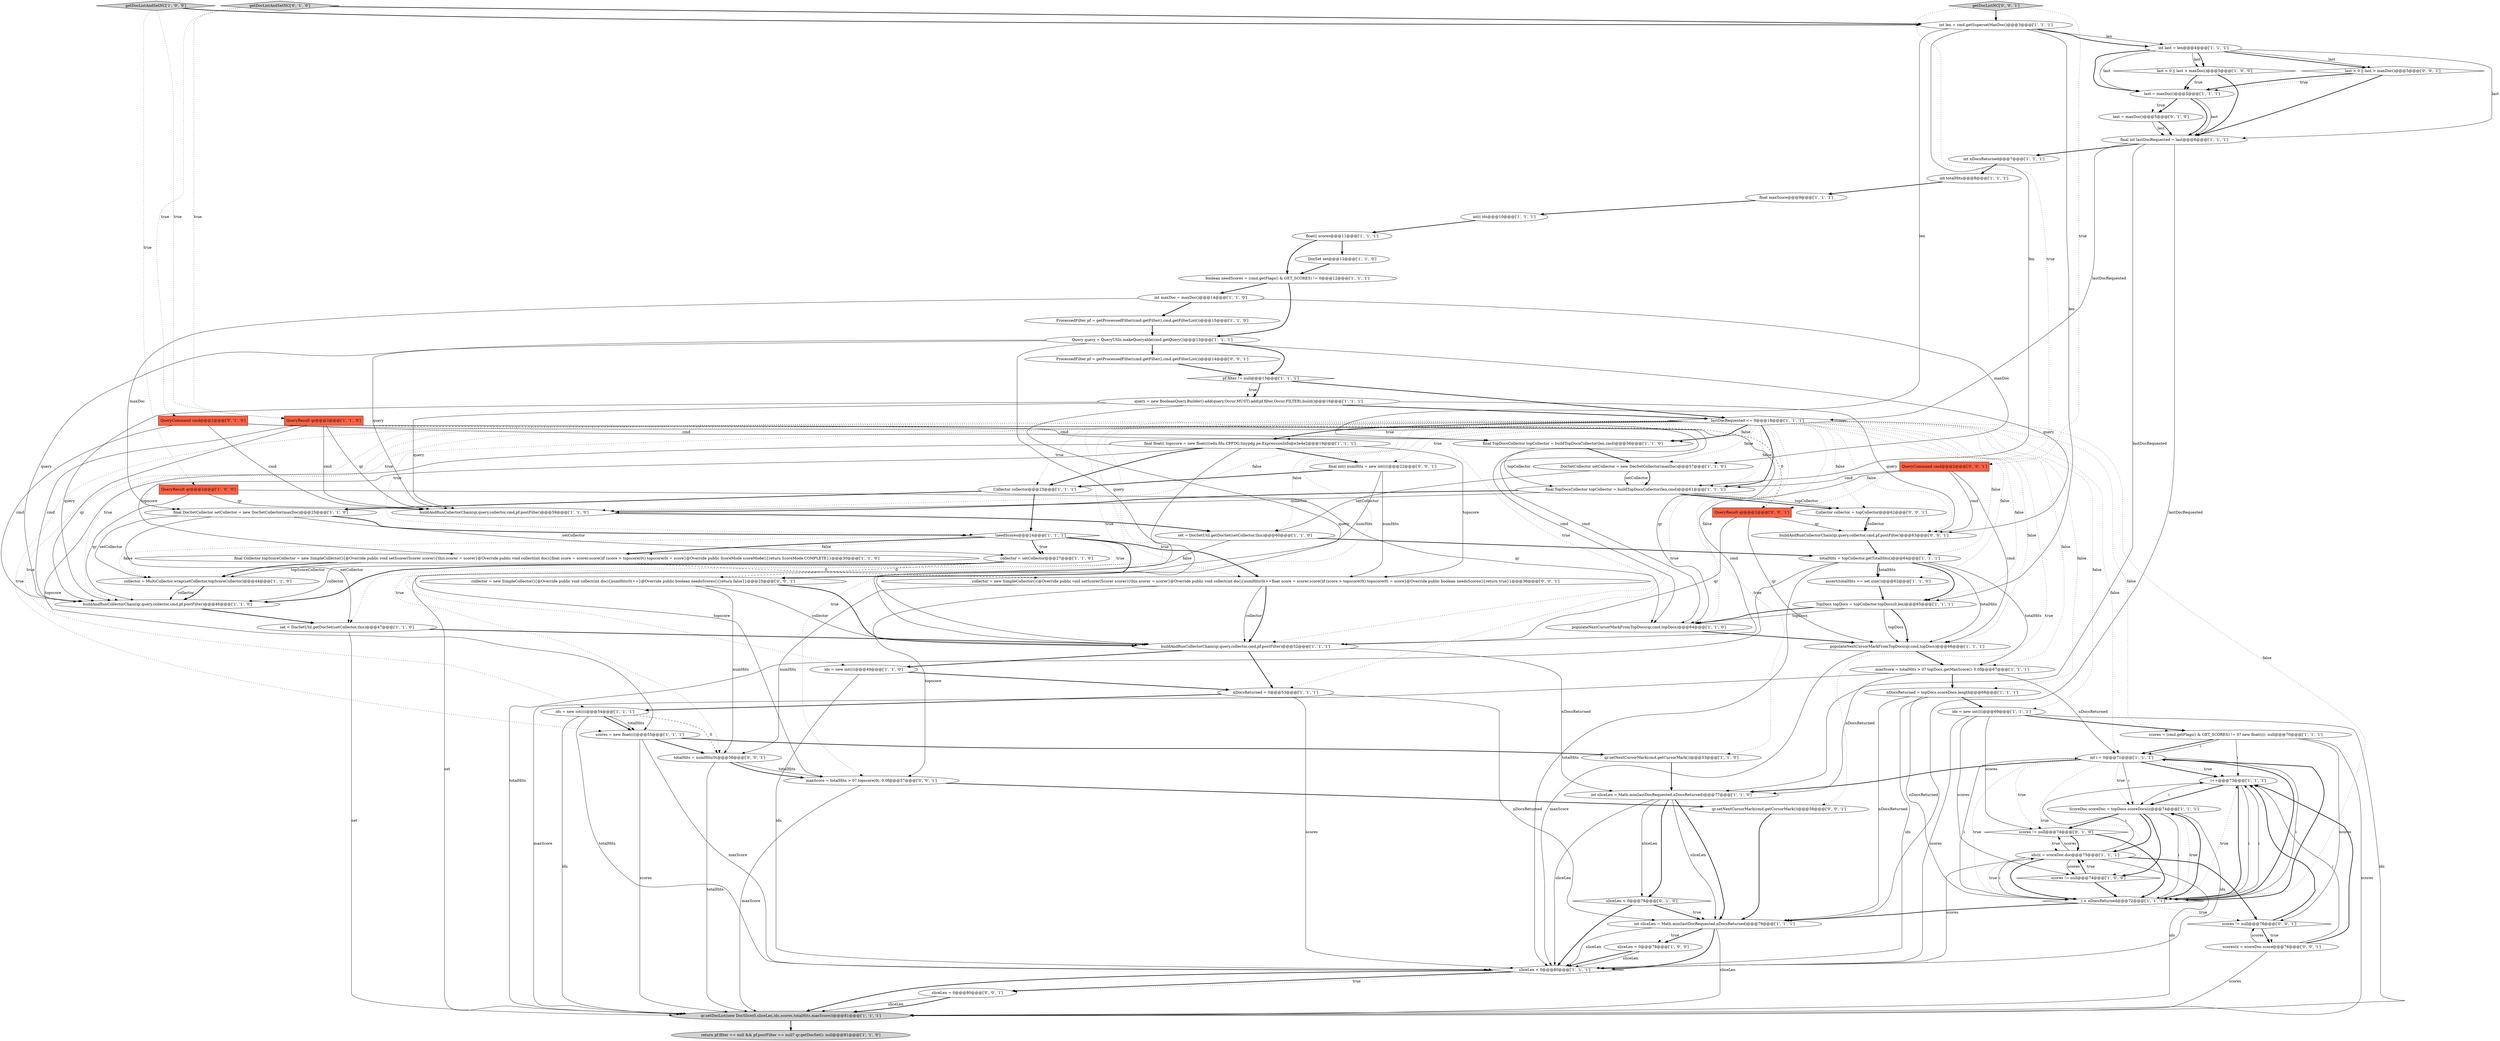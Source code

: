 digraph {
70 [style = filled, label = "buildAndRunCollectorChain(qr,query,collector,cmd,pf.postFilter)@@@63@@@['0', '0', '1']", fillcolor = white, shape = ellipse image = "AAA0AAABBB3BBB"];
16 [style = filled, label = "final TopDocsCollector topCollector = buildTopDocsCollector(len,cmd)@@@61@@@['1', '1', '1']", fillcolor = white, shape = ellipse image = "AAA0AAABBB1BBB"];
43 [style = filled, label = "i++@@@73@@@['1', '1', '1']", fillcolor = white, shape = ellipse image = "AAA0AAABBB1BBB"];
60 [style = filled, label = "float maxScore@@@9@@@['1', '1', '1']", fillcolor = white, shape = ellipse image = "AAA0AAABBB1BBB"];
1 [style = filled, label = "boolean needScores = (cmd.getFlags() & GET_SCORES) != 0@@@12@@@['1', '1', '1']", fillcolor = white, shape = ellipse image = "AAA0AAABBB1BBB"];
20 [style = filled, label = "scores = new float((((@@@55@@@['1', '1', '1']", fillcolor = white, shape = ellipse image = "AAA0AAABBB1BBB"];
38 [style = filled, label = "buildAndRunCollectorChain(qr,query,collector,cmd,pf.postFilter)@@@52@@@['1', '1', '1']", fillcolor = white, shape = ellipse image = "AAA0AAABBB1BBB"];
15 [style = filled, label = "DocSetCollector setCollector = new DocSetCollector(maxDoc)@@@57@@@['1', '1', '0']", fillcolor = white, shape = ellipse image = "AAA0AAABBB1BBB"];
77 [style = filled, label = "qr.setNextCursorMark(cmd.getCursorMark())@@@58@@@['0', '0', '1']", fillcolor = white, shape = ellipse image = "AAA0AAABBB3BBB"];
63 [style = filled, label = "sliceLen < 0@@@78@@@['0', '1', '0']", fillcolor = white, shape = diamond image = "AAA0AAABBB2BBB"];
4 [style = filled, label = "TopDocs topDocs = topCollector.topDocs(0,len)@@@65@@@['1', '1', '1']", fillcolor = white, shape = ellipse image = "AAA0AAABBB1BBB"];
62 [style = filled, label = "QueryCommand cmd@@@2@@@['0', '1', '0']", fillcolor = tomato, shape = box image = "AAA0AAABBB2BBB"];
35 [style = filled, label = "ScoreDoc scoreDoc = topDocs.scoreDocs(i(@@@74@@@['1', '1', '1']", fillcolor = white, shape = ellipse image = "AAA0AAABBB1BBB"];
59 [style = filled, label = "last = maxDoc()@@@5@@@['1', '1', '1']", fillcolor = white, shape = ellipse image = "AAA0AAABBB1BBB"];
3 [style = filled, label = "ids = new int((((@@@54@@@['1', '1', '1']", fillcolor = white, shape = ellipse image = "AAA0AAABBB1BBB"];
29 [style = filled, label = "collector = MultiCollector.wrap(setCollector,topScoreCollector)@@@44@@@['1', '1', '0']", fillcolor = white, shape = ellipse image = "AAA0AAABBB1BBB"];
34 [style = filled, label = "int i = 0@@@71@@@['1', '1', '1']", fillcolor = white, shape = ellipse image = "AAA0AAABBB1BBB"];
52 [style = filled, label = "QueryResult qr@@@2@@@['1', '1', '0']", fillcolor = tomato, shape = box image = "AAA0AAABBB1BBB"];
19 [style = filled, label = "int sliceLen = Math.min(lastDocRequested,nDocsReturned)@@@79@@@['1', '1', '1']", fillcolor = white, shape = ellipse image = "AAA0AAABBB1BBB"];
71 [style = filled, label = "collector = new SimpleCollector(){@Override public void collect(int doc){numHits(0(++}@Override public boolean needsScores(){return false}}@@@25@@@['0', '0', '1']", fillcolor = white, shape = ellipse image = "AAA0AAABBB3BBB"];
75 [style = filled, label = "collector = new SimpleCollector(){@Override public void setScorer(Scorer scorer){this.scorer = scorer}@Override public void collect(int doc){numHits(0(++float score = scorer.score()if (score > topscore(0() topscore(0( = score}@Override public boolean needsScores(){return true}}@@@36@@@['0', '0', '1']", fillcolor = white, shape = ellipse image = "AAA0AAABBB3BBB"];
57 [style = filled, label = "nDocsReturned = topDocs.scoreDocs.length@@@68@@@['1', '1', '1']", fillcolor = white, shape = ellipse image = "AAA0AAABBB1BBB"];
31 [style = filled, label = "int(( ids@@@10@@@['1', '1', '1']", fillcolor = white, shape = ellipse image = "AAA0AAABBB1BBB"];
81 [style = filled, label = "totalHits = numHits(0(@@@56@@@['0', '0', '1']", fillcolor = white, shape = ellipse image = "AAA0AAABBB3BBB"];
40 [style = filled, label = "final int lastDocRequested = last@@@6@@@['1', '1', '1']", fillcolor = white, shape = ellipse image = "AAA0AAABBB1BBB"];
44 [style = filled, label = "int totalHits@@@8@@@['1', '1', '1']", fillcolor = white, shape = ellipse image = "AAA0AAABBB1BBB"];
56 [style = filled, label = "ProcessedFilter pf = getProcessedFilter(cmd.getFilter(),cmd.getFilterList())@@@15@@@['1', '1', '0']", fillcolor = white, shape = ellipse image = "AAA0AAABBB1BBB"];
49 [style = filled, label = "last < 0 || last > maxDoc()@@@5@@@['1', '0', '0']", fillcolor = white, shape = diamond image = "AAA0AAABBB1BBB"];
74 [style = filled, label = "getDocListNC['0', '0', '1']", fillcolor = lightgray, shape = diamond image = "AAA0AAABBB3BBB"];
45 [style = filled, label = "return pf.filter == null && pf.postFilter == null? qr.getDocSet(): null@@@81@@@['1', '1', '0']", fillcolor = lightgray, shape = ellipse image = "AAA0AAABBB1BBB"];
65 [style = filled, label = "scores != null@@@74@@@['0', '1', '0']", fillcolor = white, shape = diamond image = "AAA0AAABBB2BBB"];
22 [style = filled, label = "getDocListAndSetNC['1', '0', '0']", fillcolor = lightgray, shape = diamond image = "AAA0AAABBB1BBB"];
80 [style = filled, label = "scores != null@@@76@@@['0', '0', '1']", fillcolor = white, shape = diamond image = "AAA0AAABBB3BBB"];
17 [style = filled, label = "int sliceLen = Math.min(lastDocRequested,nDocsReturned)@@@77@@@['1', '1', '0']", fillcolor = white, shape = ellipse image = "AAA0AAABBB1BBB"];
33 [style = filled, label = "query = new BooleanQuery.Builder().add(query,Occur.MUST).add(pf.filter,Occur.FILTER).build()@@@16@@@['1', '1', '1']", fillcolor = white, shape = ellipse image = "AAA0AAABBB1BBB"];
7 [style = filled, label = "qr.setDocList(new DocSlice(0,sliceLen,ids,scores,totalHits,maxScore))@@@81@@@['1', '1', '1']", fillcolor = lightgray, shape = ellipse image = "AAA0AAABBB1BBB"];
24 [style = filled, label = "ids(i( = scoreDoc.doc@@@75@@@['1', '1', '1']", fillcolor = white, shape = ellipse image = "AAA0AAABBB1BBB"];
69 [style = filled, label = "Collector collector = topCollector@@@62@@@['0', '0', '1']", fillcolor = white, shape = ellipse image = "AAA0AAABBB3BBB"];
26 [style = filled, label = "ids = new int((((@@@49@@@['1', '1', '0']", fillcolor = white, shape = ellipse image = "AAA0AAABBB1BBB"];
39 [style = filled, label = "final float(( topscore = new float((((edu.fdu.CPPDG.tinypdg.pe.ExpressionInfo@e3e4e2@@@19@@@['1', '1', '1']", fillcolor = white, shape = ellipse image = "AAA0AAABBB1BBB"];
27 [style = filled, label = "nDocsReturned = 0@@@53@@@['1', '1', '1']", fillcolor = white, shape = ellipse image = "AAA0AAABBB1BBB"];
37 [style = filled, label = "scores = (cmd.getFlags() & GET_SCORES) != 0? new float((((: null@@@70@@@['1', '1', '1']", fillcolor = white, shape = ellipse image = "AAA0AAABBB1BBB"];
30 [style = filled, label = "assert(totalHits == set.size())@@@62@@@['1', '1', '0']", fillcolor = white, shape = ellipse image = "AAA0AAABBB1BBB"];
48 [style = filled, label = "final DocSetCollector setCollector = new DocSetCollector(maxDoc)@@@25@@@['1', '1', '0']", fillcolor = white, shape = ellipse image = "AAA0AAABBB1BBB"];
46 [style = filled, label = "DocSet set@@@12@@@['1', '1', '0']", fillcolor = white, shape = ellipse image = "AAA0AAABBB1BBB"];
42 [style = filled, label = "sliceLen < 0@@@80@@@['1', '1', '1']", fillcolor = white, shape = diamond image = "AAA0AAABBB1BBB"];
54 [style = filled, label = "totalHits = topCollector.getTotalHits()@@@64@@@['1', '1', '1']", fillcolor = white, shape = ellipse image = "AAA0AAABBB1BBB"];
64 [style = filled, label = "last = maxDoc()@@@5@@@['0', '1', '0']", fillcolor = white, shape = ellipse image = "AAA0AAABBB2BBB"];
72 [style = filled, label = "last < 0 || last > maxDoc()@@@5@@@['0', '0', '1']", fillcolor = white, shape = diamond image = "AAA0AAABBB3BBB"];
47 [style = filled, label = "set = DocSetUtil.getDocSet(setCollector,this)@@@47@@@['1', '1', '0']", fillcolor = white, shape = ellipse image = "AAA0AAABBB1BBB"];
79 [style = filled, label = "final int(( numHits = new int((((@@@22@@@['0', '0', '1']", fillcolor = white, shape = ellipse image = "AAA0AAABBB3BBB"];
10 [style = filled, label = "buildAndRunCollectorChain(qr,query,collector,cmd,pf.postFilter)@@@59@@@['1', '1', '0']", fillcolor = white, shape = ellipse image = "AAA0AAABBB1BBB"];
6 [style = filled, label = "maxScore = totalHits > 0? topDocs.getMaxScore(): 0.0f@@@67@@@['1', '1', '1']", fillcolor = white, shape = ellipse image = "AAA0AAABBB1BBB"];
61 [style = filled, label = "final TopDocsCollector topCollector = buildTopDocsCollector(len,cmd)@@@56@@@['1', '1', '0']", fillcolor = white, shape = ellipse image = "AAA0AAABBB1BBB"];
14 [style = filled, label = "lastDocRequested <= 0@@@18@@@['1', '1', '1']", fillcolor = white, shape = diamond image = "AAA0AAABBB1BBB"];
9 [style = filled, label = "int maxDoc = maxDoc()@@@14@@@['1', '1', '0']", fillcolor = white, shape = ellipse image = "AAA0AAABBB1BBB"];
36 [style = filled, label = "!needScores@@@24@@@['1', '1', '1']", fillcolor = white, shape = diamond image = "AAA0AAABBB1BBB"];
53 [style = filled, label = "final Collector topScoreCollector = new SimpleCollector(){@Override public void setScorer(Scorer scorer){this.scorer = scorer}@Override public void collect(int doc){float score = scorer.score()if (score > topscore(0() topscore(0( = score}@Override public ScoreMode scoreMode(){return ScoreMode.COMPLETE}}@@@30@@@['1', '1', '0']", fillcolor = white, shape = ellipse image = "AAA0AAABBB1BBB"];
58 [style = filled, label = "collector = setCollector@@@27@@@['1', '1', '0']", fillcolor = white, shape = ellipse image = "AAA0AAABBB1BBB"];
5 [style = filled, label = "scores != null@@@74@@@['1', '0', '0']", fillcolor = white, shape = diamond image = "AAA0AAABBB1BBB"];
12 [style = filled, label = "set = DocSetUtil.getDocSet(setCollector,this)@@@60@@@['1', '1', '0']", fillcolor = white, shape = ellipse image = "AAA0AAABBB1BBB"];
21 [style = filled, label = "int nDocsReturned@@@7@@@['1', '1', '1']", fillcolor = white, shape = ellipse image = "AAA0AAABBB1BBB"];
13 [style = filled, label = "populateNextCursorMarkFromTopDocs(qr,cmd,topDocs)@@@64@@@['1', '1', '0']", fillcolor = white, shape = ellipse image = "AAA0AAABBB1BBB"];
23 [style = filled, label = "populateNextCursorMarkFromTopDocs(qr,cmd,topDocs)@@@66@@@['1', '1', '1']", fillcolor = white, shape = ellipse image = "AAA0AAABBB1BBB"];
51 [style = filled, label = "float(( scores@@@11@@@['1', '1', '1']", fillcolor = white, shape = ellipse image = "AAA0AAABBB1BBB"];
67 [style = filled, label = "sliceLen = 0@@@80@@@['0', '0', '1']", fillcolor = white, shape = ellipse image = "AAA0AAABBB3BBB"];
78 [style = filled, label = "scores(i( = scoreDoc.score@@@76@@@['0', '0', '1']", fillcolor = white, shape = ellipse image = "AAA0AAABBB3BBB"];
28 [style = filled, label = "i < nDocsReturned@@@72@@@['1', '1', '1']", fillcolor = white, shape = diamond image = "AAA0AAABBB1BBB"];
32 [style = filled, label = "Query query = QueryUtils.makeQueryable(cmd.getQuery())@@@13@@@['1', '1', '1']", fillcolor = white, shape = ellipse image = "AAA0AAABBB1BBB"];
0 [style = filled, label = "QueryResult qr@@@2@@@['1', '0', '0']", fillcolor = tomato, shape = box image = "AAA0AAABBB1BBB"];
41 [style = filled, label = "int len = cmd.getSupersetMaxDoc()@@@3@@@['1', '1', '1']", fillcolor = white, shape = ellipse image = "AAA0AAABBB1BBB"];
8 [style = filled, label = "sliceLen = 0@@@78@@@['1', '0', '0']", fillcolor = white, shape = ellipse image = "AAA0AAABBB1BBB"];
66 [style = filled, label = "getDocListAndSetNC['0', '1', '0']", fillcolor = lightgray, shape = diamond image = "AAA0AAABBB2BBB"];
2 [style = filled, label = "int last = len@@@4@@@['1', '1', '1']", fillcolor = white, shape = ellipse image = "AAA0AAABBB1BBB"];
55 [style = filled, label = "pf.filter != null@@@15@@@['1', '1', '1']", fillcolor = white, shape = diamond image = "AAA0AAABBB1BBB"];
68 [style = filled, label = "ProcessedFilter pf = getProcessedFilter(cmd.getFilter(),cmd.getFilterList())@@@14@@@['0', '0', '1']", fillcolor = white, shape = ellipse image = "AAA0AAABBB3BBB"];
76 [style = filled, label = "maxScore = totalHits > 0? topscore(0(: 0.0f@@@57@@@['0', '0', '1']", fillcolor = white, shape = ellipse image = "AAA0AAABBB3BBB"];
18 [style = filled, label = "qr.setNextCursorMark(cmd.getCursorMark())@@@53@@@['1', '1', '0']", fillcolor = white, shape = ellipse image = "AAA0AAABBB1BBB"];
50 [style = filled, label = "Collector collector@@@23@@@['1', '1', '1']", fillcolor = white, shape = ellipse image = "AAA0AAABBB1BBB"];
73 [style = filled, label = "QueryCommand cmd@@@2@@@['0', '0', '1']", fillcolor = tomato, shape = box image = "AAA0AAABBB3BBB"];
25 [style = filled, label = "ids = new int((((@@@69@@@['1', '1', '1']", fillcolor = white, shape = ellipse image = "AAA0AAABBB1BBB"];
82 [style = filled, label = "QueryResult qr@@@2@@@['0', '0', '1']", fillcolor = tomato, shape = box image = "AAA0AAABBB3BBB"];
11 [style = filled, label = "buildAndRunCollectorChain(qr,query,collector,cmd,pf.postFilter)@@@46@@@['1', '1', '0']", fillcolor = white, shape = ellipse image = "AAA0AAABBB1BBB"];
38->26 [style = bold, label=""];
76->7 [style = solid, label="maxScore"];
48->58 [style = solid, label="setCollector"];
29->11 [style = solid, label="collector"];
48->36 [style = bold, label=""];
39->20 [style = solid, label="topscore"];
75->76 [style = solid, label="topscore"];
52->11 [style = solid, label="qr"];
47->7 [style = solid, label="set"];
27->42 [style = solid, label="scores"];
79->75 [style = solid, label="numHits"];
20->7 [style = solid, label="scores"];
55->14 [style = bold, label=""];
25->65 [style = solid, label="scores"];
22->52 [style = dotted, label="true"];
25->7 [style = solid, label="ids"];
8->42 [style = solid, label="sliceLen"];
59->40 [style = bold, label=""];
4->23 [style = solid, label="topDocs"];
59->64 [style = bold, label=""];
32->68 [style = bold, label=""];
14->18 [style = dotted, label="true"];
9->15 [style = solid, label="maxDoc"];
37->43 [style = solid, label="i"];
36->75 [style = bold, label=""];
57->42 [style = solid, label="ids"];
19->8 [style = bold, label=""];
3->81 [style = dashed, label="0"];
14->26 [style = dotted, label="true"];
14->23 [style = dotted, label="false"];
54->30 [style = solid, label="totalHits"];
43->28 [style = bold, label=""];
74->41 [style = bold, label=""];
6->57 [style = bold, label=""];
35->42 [style = solid, label="ids"];
51->1 [style = bold, label=""];
74->82 [style = dotted, label="true"];
54->30 [style = bold, label=""];
53->75 [style = dashed, label="0"];
34->65 [style = dotted, label="true"];
42->67 [style = bold, label=""];
2->49 [style = solid, label="last"];
15->12 [style = solid, label="setCollector"];
25->42 [style = solid, label="scores"];
78->43 [style = solid, label="i"];
75->81 [style = solid, label="numHits"];
43->28 [style = solid, label="i"];
28->34 [style = bold, label=""];
2->59 [style = bold, label=""];
72->59 [style = dotted, label="true"];
52->11 [style = solid, label="cmd"];
62->13 [style = solid, label="cmd"];
54->6 [style = solid, label="totalHits"];
67->7 [style = solid, label="sliceLen"];
32->55 [style = bold, label=""];
24->28 [style = solid, label="i"];
67->7 [style = bold, label=""];
34->28 [style = dotted, label="true"];
15->16 [style = bold, label=""];
40->19 [style = solid, label="lastDocRequested"];
30->4 [style = bold, label=""];
75->38 [style = solid, label="collector"];
4->23 [style = bold, label=""];
24->42 [style = solid, label="scores"];
19->42 [style = solid, label="sliceLen"];
82->70 [style = solid, label="qr"];
65->24 [style = bold, label=""];
36->58 [style = dotted, label="true"];
51->46 [style = bold, label=""];
5->28 [style = bold, label=""];
25->37 [style = bold, label=""];
14->61 [style = dotted, label="false"];
55->33 [style = dotted, label="true"];
21->44 [style = bold, label=""];
14->6 [style = dotted, label="false"];
17->63 [style = bold, label=""];
73->38 [style = solid, label="cmd"];
28->43 [style = solid, label="i"];
17->42 [style = solid, label="sliceLen"];
28->24 [style = dotted, label="true"];
14->48 [style = dotted, label="true"];
14->10 [style = dotted, label="false"];
32->38 [style = solid, label="query"];
24->80 [style = bold, label=""];
62->10 [style = solid, label="cmd"];
53->29 [style = solid, label="topScoreCollector"];
1->9 [style = bold, label=""];
35->65 [style = bold, label=""];
3->42 [style = solid, label="totalHits"];
14->4 [style = dotted, label="false"];
34->28 [style = bold, label=""];
14->39 [style = dotted, label="true"];
8->42 [style = bold, label=""];
32->10 [style = solid, label="query"];
14->36 [style = dotted, label="true"];
14->39 [style = bold, label=""];
20->18 [style = bold, label=""];
39->50 [style = bold, label=""];
73->23 [style = solid, label="cmd"];
42->7 [style = bold, label=""];
22->41 [style = bold, label=""];
36->53 [style = bold, label=""];
76->77 [style = bold, label=""];
28->35 [style = dotted, label="true"];
20->42 [style = solid, label="maxScore"];
28->19 [style = bold, label=""];
57->28 [style = solid, label="nDocsReturned"];
72->59 [style = bold, label=""];
52->10 [style = solid, label="qr"];
2->59 [style = solid, label="last"];
14->15 [style = dotted, label="false"];
61->16 [style = solid, label="topCollector"];
34->17 [style = bold, label=""];
41->2 [style = solid, label="len"];
39->76 [style = solid, label="topscore"];
64->40 [style = solid, label="last"];
71->81 [style = solid, label="numHits"];
58->11 [style = bold, label=""];
26->42 [style = solid, label="ids"];
14->30 [style = dotted, label="false"];
72->40 [style = bold, label=""];
31->51 [style = bold, label=""];
9->48 [style = solid, label="maxDoc"];
24->7 [style = solid, label="ids"];
37->34 [style = bold, label=""];
41->16 [style = solid, label="len"];
35->5 [style = bold, label=""];
49->59 [style = dotted, label="true"];
25->5 [style = solid, label="scores"];
4->13 [style = solid, label="topDocs"];
5->24 [style = bold, label=""];
54->4 [style = bold, label=""];
54->23 [style = solid, label="totalHits"];
47->38 [style = bold, label=""];
2->72 [style = bold, label=""];
34->43 [style = dotted, label="true"];
14->20 [style = dotted, label="true"];
0->10 [style = solid, label="qr"];
12->54 [style = bold, label=""];
63->42 [style = bold, label=""];
0->13 [style = solid, label="qr"];
46->1 [style = bold, label=""];
28->34 [style = solid, label="i"];
32->11 [style = solid, label="query"];
16->69 [style = bold, label=""];
56->32 [style = bold, label=""];
19->42 [style = bold, label=""];
14->25 [style = dotted, label="false"];
66->52 [style = dotted, label="true"];
73->70 [style = solid, label="cmd"];
58->11 [style = solid, label="collector"];
57->19 [style = solid, label="nDocsReturned"];
39->53 [style = solid, label="topscore"];
33->11 [style = solid, label="query"];
37->80 [style = solid, label="scores"];
37->7 [style = solid, label="scores"];
15->16 [style = solid, label="setCollector"];
1->32 [style = bold, label=""];
40->17 [style = solid, label="lastDocRequested"];
14->54 [style = dotted, label="false"];
50->36 [style = bold, label=""];
6->7 [style = solid, label="maxScore"];
41->61 [style = solid, label="len"];
42->67 [style = dotted, label="true"];
27->19 [style = solid, label="nDocsReturned"];
49->59 [style = bold, label=""];
70->54 [style = bold, label=""];
14->16 [style = bold, label=""];
14->70 [style = dotted, label="false"];
14->69 [style = dotted, label="false"];
69->70 [style = bold, label=""];
14->28 [style = dotted, label="false"];
14->3 [style = dotted, label="true"];
40->14 [style = solid, label="lastDocRequested"];
54->42 [style = solid, label="totalHits"];
41->2 [style = bold, label=""];
13->23 [style = bold, label=""];
79->71 [style = solid, label="numHits"];
17->19 [style = bold, label=""];
34->5 [style = dotted, label="true"];
36->75 [style = dotted, label="false"];
2->49 [style = bold, label=""];
33->10 [style = solid, label="query"];
14->57 [style = dotted, label="false"];
19->7 [style = solid, label="sliceLen"];
36->58 [style = bold, label=""];
33->70 [style = solid, label="query"];
16->10 [style = bold, label=""];
2->72 [style = solid, label="last"];
14->38 [style = dotted, label="true"];
63->19 [style = bold, label=""];
78->43 [style = bold, label=""];
9->56 [style = bold, label=""];
43->35 [style = bold, label=""];
82->38 [style = solid, label="qr"];
14->37 [style = dotted, label="false"];
66->41 [style = bold, label=""];
28->80 [style = dotted, label="true"];
34->35 [style = solid, label="i"];
23->6 [style = bold, label=""];
53->29 [style = bold, label=""];
22->0 [style = dotted, label="true"];
41->4 [style = solid, label="len"];
81->7 [style = solid, label="totalHits"];
14->77 [style = dotted, label="true"];
81->76 [style = solid, label="totalHits"];
36->71 [style = bold, label=""];
5->24 [style = dotted, label="true"];
36->53 [style = dotted, label="false"];
68->55 [style = bold, label=""];
7->45 [style = bold, label=""];
58->71 [style = dashed, label="0"];
33->14 [style = bold, label=""];
69->70 [style = solid, label="collector"];
73->16 [style = solid, label="cmd"];
4->13 [style = bold, label=""];
55->33 [style = bold, label=""];
6->17 [style = solid, label="nDocsReturned"];
80->78 [style = bold, label=""];
59->64 [style = dotted, label="true"];
48->47 [style = solid, label="setCollector"];
34->28 [style = solid, label="i"];
12->7 [style = solid, label="set"];
34->43 [style = bold, label=""];
35->24 [style = bold, label=""];
66->62 [style = dotted, label="true"];
54->7 [style = solid, label="totalHits"];
14->34 [style = dotted, label="false"];
14->79 [style = dotted, label="true"];
78->7 [style = solid, label="scores"];
14->12 [style = dotted, label="false"];
14->50 [style = dotted, label="true"];
14->81 [style = dotted, label="true"];
79->50 [style = bold, label=""];
24->5 [style = solid, label="scores"];
17->63 [style = solid, label="sliceLen"];
61->15 [style = bold, label=""];
80->43 [style = bold, label=""];
59->40 [style = solid, label="last"];
6->34 [style = solid, label="nDocsReturned"];
2->40 [style = solid, label="last"];
44->60 [style = bold, label=""];
77->19 [style = bold, label=""];
17->19 [style = solid, label="sliceLen"];
28->35 [style = bold, label=""];
14->47 [style = dotted, label="true"];
27->3 [style = bold, label=""];
3->7 [style = solid, label="ids"];
14->27 [style = dotted, label="true"];
64->40 [style = bold, label=""];
52->10 [style = solid, label="cmd"];
24->65 [style = solid, label="scores"];
34->35 [style = dotted, label="true"];
52->61 [style = solid, label="cmd"];
35->28 [style = solid, label="i"];
50->48 [style = bold, label=""];
36->29 [style = dotted, label="false"];
24->43 [style = solid, label="i"];
11->47 [style = bold, label=""];
65->24 [style = dotted, label="true"];
23->42 [style = solid, label="maxScore"];
52->13 [style = solid, label="qr"];
32->70 [style = solid, label="query"];
26->27 [style = bold, label=""];
65->28 [style = bold, label=""];
40->21 [style = bold, label=""];
3->20 [style = bold, label=""];
71->38 [style = bold, label=""];
19->8 [style = dotted, label="true"];
48->29 [style = solid, label="setCollector"];
81->76 [style = bold, label=""];
10->12 [style = bold, label=""];
74->73 [style = dotted, label="true"];
71->38 [style = solid, label="collector"];
3->20 [style = solid, label="totalHits"];
82->23 [style = solid, label="qr"];
60->31 [style = bold, label=""];
28->43 [style = dotted, label="true"];
63->19 [style = dotted, label="true"];
52->13 [style = solid, label="cmd"];
16->10 [style = solid, label="collector"];
62->61 [style = solid, label="cmd"];
16->69 [style = solid, label="topCollector"];
75->38 [style = bold, label=""];
78->80 [style = solid, label="scores"];
20->81 [style = bold, label=""];
0->11 [style = solid, label="qr"];
39->75 [style = solid, label="topscore"];
38->17 [style = solid, label="nDocsReturned"];
14->76 [style = dotted, label="true"];
52->82 [style = dashed, label="0"];
18->17 [style = bold, label=""];
62->11 [style = solid, label="cmd"];
36->71 [style = dotted, label="true"];
14->11 [style = dotted, label="true"];
33->38 [style = solid, label="query"];
24->28 [style = bold, label=""];
57->25 [style = bold, label=""];
14->16 [style = dotted, label="false"];
43->35 [style = solid, label="i"];
39->79 [style = bold, label=""];
14->13 [style = dotted, label="false"];
38->27 [style = bold, label=""];
37->34 [style = solid, label="i"];
14->61 [style = bold, label=""];
80->78 [style = dotted, label="true"];
29->11 [style = bold, label=""];
49->40 [style = bold, label=""];
}
